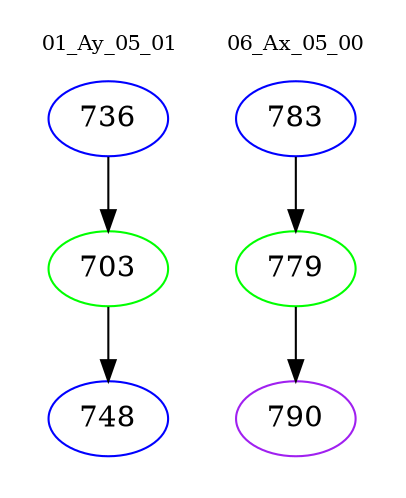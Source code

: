 digraph{
subgraph cluster_0 {
color = white
label = "01_Ay_05_01";
fontsize=10;
T0_736 [label="736", color="blue"]
T0_736 -> T0_703 [color="black"]
T0_703 [label="703", color="green"]
T0_703 -> T0_748 [color="black"]
T0_748 [label="748", color="blue"]
}
subgraph cluster_1 {
color = white
label = "06_Ax_05_00";
fontsize=10;
T1_783 [label="783", color="blue"]
T1_783 -> T1_779 [color="black"]
T1_779 [label="779", color="green"]
T1_779 -> T1_790 [color="black"]
T1_790 [label="790", color="purple"]
}
}
